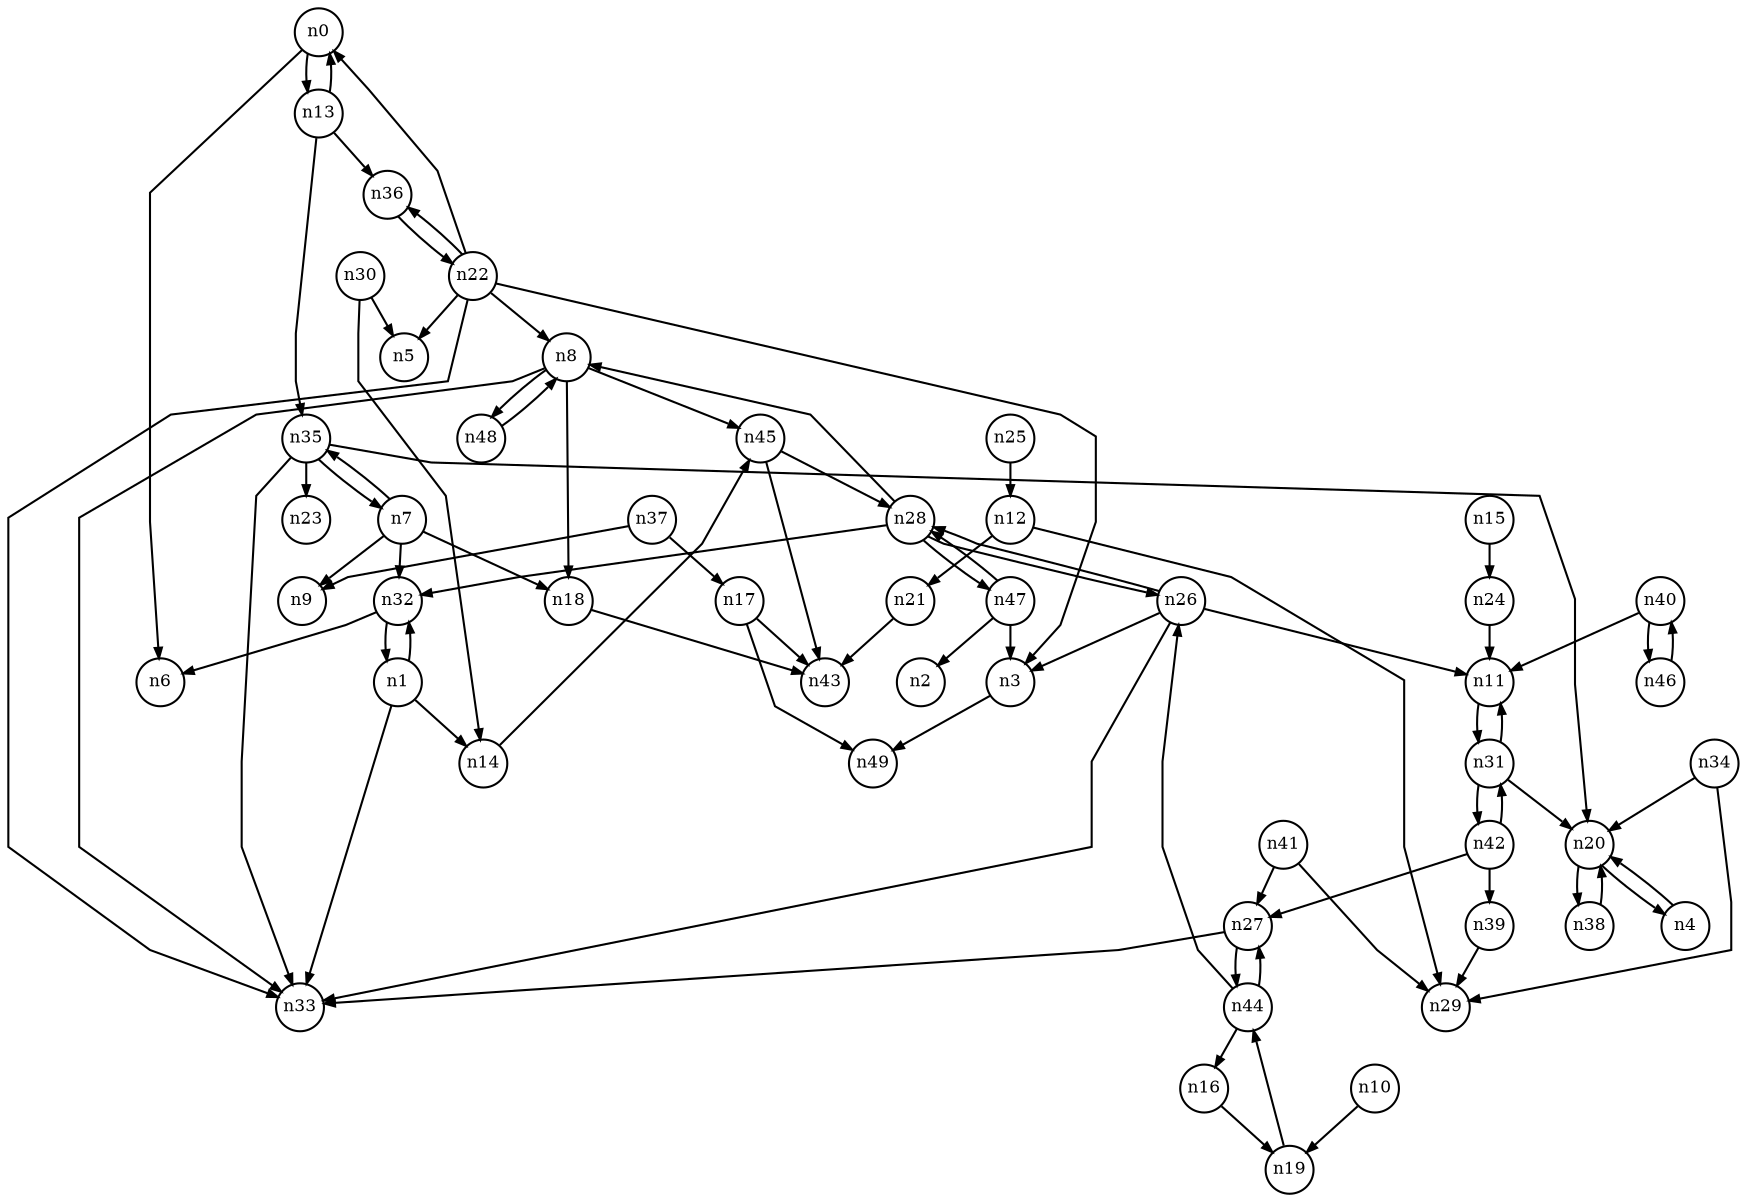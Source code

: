 digraph G{
splines=polyline;
ranksep=0.22;
nodesep=0.22;
nodesize=0.16;
fontsize=8
edge [arrowsize=0.5]
node [fontsize=8 shape=circle width=0.32 fixedsize=shape];

n0 -> n6
n0 -> n13
n14 -> n45
n1 -> n14
n1 -> n32
n1 -> n33
n32 -> n6
n32 -> n1
n3 -> n49
n7 -> n9
n7 -> n18
n7 -> n32
n7 -> n35
n18 -> n43
n8 -> n18
n8 -> n33
n8 -> n45
n8 -> n48
n45 -> n43
n45 -> n28
n48 -> n8
n19 -> n44
n10 -> n19
n21 -> n43
n12 -> n21
n12 -> n29
n13 -> n0
n13 -> n35
n13 -> n36
n35 -> n7
n35 -> n20
n35 -> n23
n35 -> n33
n36 -> n22
n24 -> n11
n15 -> n24
n16 -> n19
n17 -> n43
n17 -> n49
n4 -> n20
n20 -> n4
n20 -> n38
n22 -> n0
n22 -> n3
n22 -> n5
n22 -> n8
n22 -> n33
n22 -> n36
n11 -> n31
n25 -> n12
n26 -> n3
n26 -> n11
n26 -> n33
n26 -> n28
n27 -> n33
n27 -> n44
n28 -> n8
n28 -> n26
n28 -> n32
n28 -> n47
n47 -> n2
n47 -> n3
n47 -> n28
n30 -> n5
n30 -> n14
n31 -> n11
n31 -> n20
n31 -> n42
n34 -> n20
n34 -> n29
n37 -> n9
n37 -> n17
n38 -> n20
n39 -> n29
n40 -> n11
n40 -> n46
n46 -> n40
n41 -> n27
n41 -> n29
n42 -> n27
n42 -> n31
n42 -> n39
n44 -> n16
n44 -> n26
n44 -> n27
}
